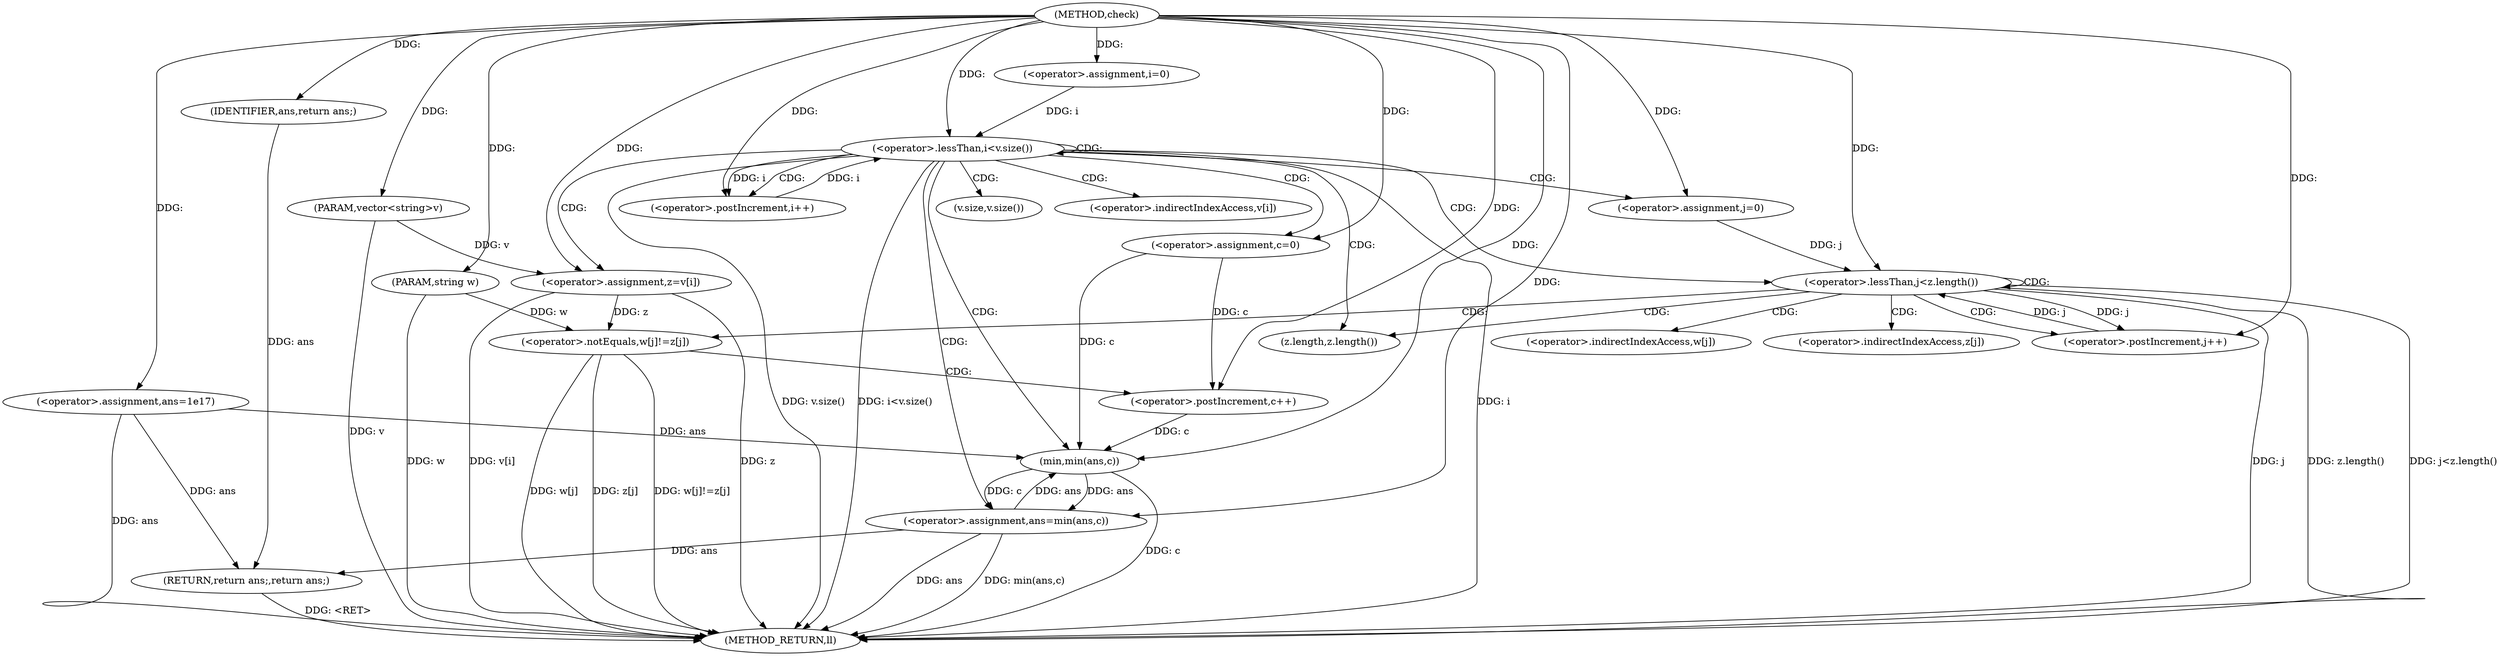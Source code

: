 digraph "check" {  
"1000295" [label = "(METHOD,check)" ]
"1000352" [label = "(METHOD_RETURN,ll)" ]
"1000296" [label = "(PARAM,string w)" ]
"1000297" [label = "(PARAM,vector<string>v)" ]
"1000300" [label = "(<operator>.assignment,ans=1e17)" ]
"1000350" [label = "(RETURN,return ans;,return ans;)" ]
"1000305" [label = "(<operator>.assignment,i=0)" ]
"1000308" [label = "(<operator>.lessThan,i<v.size())" ]
"1000311" [label = "(<operator>.postIncrement,i++)" ]
"1000351" [label = "(IDENTIFIER,ans,return ans;)" ]
"1000315" [label = "(<operator>.assignment,z=v[i])" ]
"1000321" [label = "(<operator>.assignment,c=0)" ]
"1000345" [label = "(<operator>.assignment,ans=min(ans,c))" ]
"1000326" [label = "(<operator>.assignment,j=0)" ]
"1000329" [label = "(<operator>.lessThan,j<z.length())" ]
"1000332" [label = "(<operator>.postIncrement,j++)" ]
"1000347" [label = "(min,min(ans,c))" ]
"1000336" [label = "(<operator>.notEquals,w[j]!=z[j])" ]
"1000343" [label = "(<operator>.postIncrement,c++)" ]
"1000310" [label = "(v.size,v.size())" ]
"1000317" [label = "(<operator>.indirectIndexAccess,v[i])" ]
"1000331" [label = "(z.length,z.length())" ]
"1000337" [label = "(<operator>.indirectIndexAccess,w[j])" ]
"1000340" [label = "(<operator>.indirectIndexAccess,z[j])" ]
  "1000296" -> "1000352"  [ label = "DDG: w"] 
  "1000297" -> "1000352"  [ label = "DDG: v"] 
  "1000300" -> "1000352"  [ label = "DDG: ans"] 
  "1000308" -> "1000352"  [ label = "DDG: i"] 
  "1000308" -> "1000352"  [ label = "DDG: v.size()"] 
  "1000308" -> "1000352"  [ label = "DDG: i<v.size()"] 
  "1000315" -> "1000352"  [ label = "DDG: z"] 
  "1000315" -> "1000352"  [ label = "DDG: v[i]"] 
  "1000329" -> "1000352"  [ label = "DDG: j"] 
  "1000329" -> "1000352"  [ label = "DDG: z.length()"] 
  "1000329" -> "1000352"  [ label = "DDG: j<z.length()"] 
  "1000345" -> "1000352"  [ label = "DDG: ans"] 
  "1000347" -> "1000352"  [ label = "DDG: c"] 
  "1000345" -> "1000352"  [ label = "DDG: min(ans,c)"] 
  "1000336" -> "1000352"  [ label = "DDG: w[j]"] 
  "1000336" -> "1000352"  [ label = "DDG: z[j]"] 
  "1000336" -> "1000352"  [ label = "DDG: w[j]!=z[j]"] 
  "1000350" -> "1000352"  [ label = "DDG: <RET>"] 
  "1000295" -> "1000296"  [ label = "DDG: "] 
  "1000295" -> "1000297"  [ label = "DDG: "] 
  "1000295" -> "1000300"  [ label = "DDG: "] 
  "1000351" -> "1000350"  [ label = "DDG: ans"] 
  "1000300" -> "1000350"  [ label = "DDG: ans"] 
  "1000345" -> "1000350"  [ label = "DDG: ans"] 
  "1000295" -> "1000305"  [ label = "DDG: "] 
  "1000295" -> "1000351"  [ label = "DDG: "] 
  "1000305" -> "1000308"  [ label = "DDG: i"] 
  "1000311" -> "1000308"  [ label = "DDG: i"] 
  "1000295" -> "1000308"  [ label = "DDG: "] 
  "1000308" -> "1000311"  [ label = "DDG: i"] 
  "1000295" -> "1000311"  [ label = "DDG: "] 
  "1000297" -> "1000315"  [ label = "DDG: v"] 
  "1000295" -> "1000321"  [ label = "DDG: "] 
  "1000347" -> "1000345"  [ label = "DDG: c"] 
  "1000347" -> "1000345"  [ label = "DDG: ans"] 
  "1000295" -> "1000315"  [ label = "DDG: "] 
  "1000295" -> "1000326"  [ label = "DDG: "] 
  "1000295" -> "1000345"  [ label = "DDG: "] 
  "1000326" -> "1000329"  [ label = "DDG: j"] 
  "1000332" -> "1000329"  [ label = "DDG: j"] 
  "1000295" -> "1000329"  [ label = "DDG: "] 
  "1000329" -> "1000332"  [ label = "DDG: j"] 
  "1000295" -> "1000332"  [ label = "DDG: "] 
  "1000300" -> "1000347"  [ label = "DDG: ans"] 
  "1000345" -> "1000347"  [ label = "DDG: ans"] 
  "1000295" -> "1000347"  [ label = "DDG: "] 
  "1000321" -> "1000347"  [ label = "DDG: c"] 
  "1000343" -> "1000347"  [ label = "DDG: c"] 
  "1000296" -> "1000336"  [ label = "DDG: w"] 
  "1000315" -> "1000336"  [ label = "DDG: z"] 
  "1000321" -> "1000343"  [ label = "DDG: c"] 
  "1000295" -> "1000343"  [ label = "DDG: "] 
  "1000308" -> "1000326"  [ label = "CDG: "] 
  "1000308" -> "1000329"  [ label = "CDG: "] 
  "1000308" -> "1000331"  [ label = "CDG: "] 
  "1000308" -> "1000308"  [ label = "CDG: "] 
  "1000308" -> "1000315"  [ label = "CDG: "] 
  "1000308" -> "1000347"  [ label = "CDG: "] 
  "1000308" -> "1000311"  [ label = "CDG: "] 
  "1000308" -> "1000310"  [ label = "CDG: "] 
  "1000308" -> "1000317"  [ label = "CDG: "] 
  "1000308" -> "1000345"  [ label = "CDG: "] 
  "1000308" -> "1000321"  [ label = "CDG: "] 
  "1000329" -> "1000336"  [ label = "CDG: "] 
  "1000329" -> "1000329"  [ label = "CDG: "] 
  "1000329" -> "1000331"  [ label = "CDG: "] 
  "1000329" -> "1000332"  [ label = "CDG: "] 
  "1000329" -> "1000340"  [ label = "CDG: "] 
  "1000329" -> "1000337"  [ label = "CDG: "] 
  "1000336" -> "1000343"  [ label = "CDG: "] 
}
